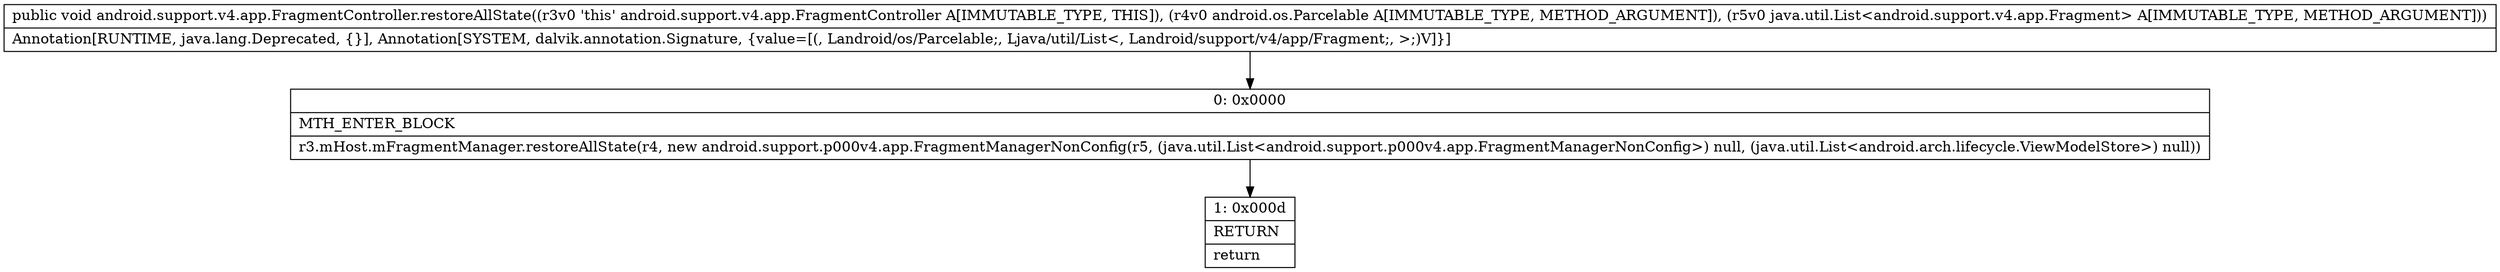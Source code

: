 digraph "CFG forandroid.support.v4.app.FragmentController.restoreAllState(Landroid\/os\/Parcelable;Ljava\/util\/List;)V" {
Node_0 [shape=record,label="{0\:\ 0x0000|MTH_ENTER_BLOCK\l|r3.mHost.mFragmentManager.restoreAllState(r4, new android.support.p000v4.app.FragmentManagerNonConfig(r5, (java.util.List\<android.support.p000v4.app.FragmentManagerNonConfig\>) null, (java.util.List\<android.arch.lifecycle.ViewModelStore\>) null))\l}"];
Node_1 [shape=record,label="{1\:\ 0x000d|RETURN\l|return\l}"];
MethodNode[shape=record,label="{public void android.support.v4.app.FragmentController.restoreAllState((r3v0 'this' android.support.v4.app.FragmentController A[IMMUTABLE_TYPE, THIS]), (r4v0 android.os.Parcelable A[IMMUTABLE_TYPE, METHOD_ARGUMENT]), (r5v0 java.util.List\<android.support.v4.app.Fragment\> A[IMMUTABLE_TYPE, METHOD_ARGUMENT]))  | Annotation[RUNTIME, java.lang.Deprecated, \{\}], Annotation[SYSTEM, dalvik.annotation.Signature, \{value=[(, Landroid\/os\/Parcelable;, Ljava\/util\/List\<, Landroid\/support\/v4\/app\/Fragment;, \>;)V]\}]\l}"];
MethodNode -> Node_0;
Node_0 -> Node_1;
}

